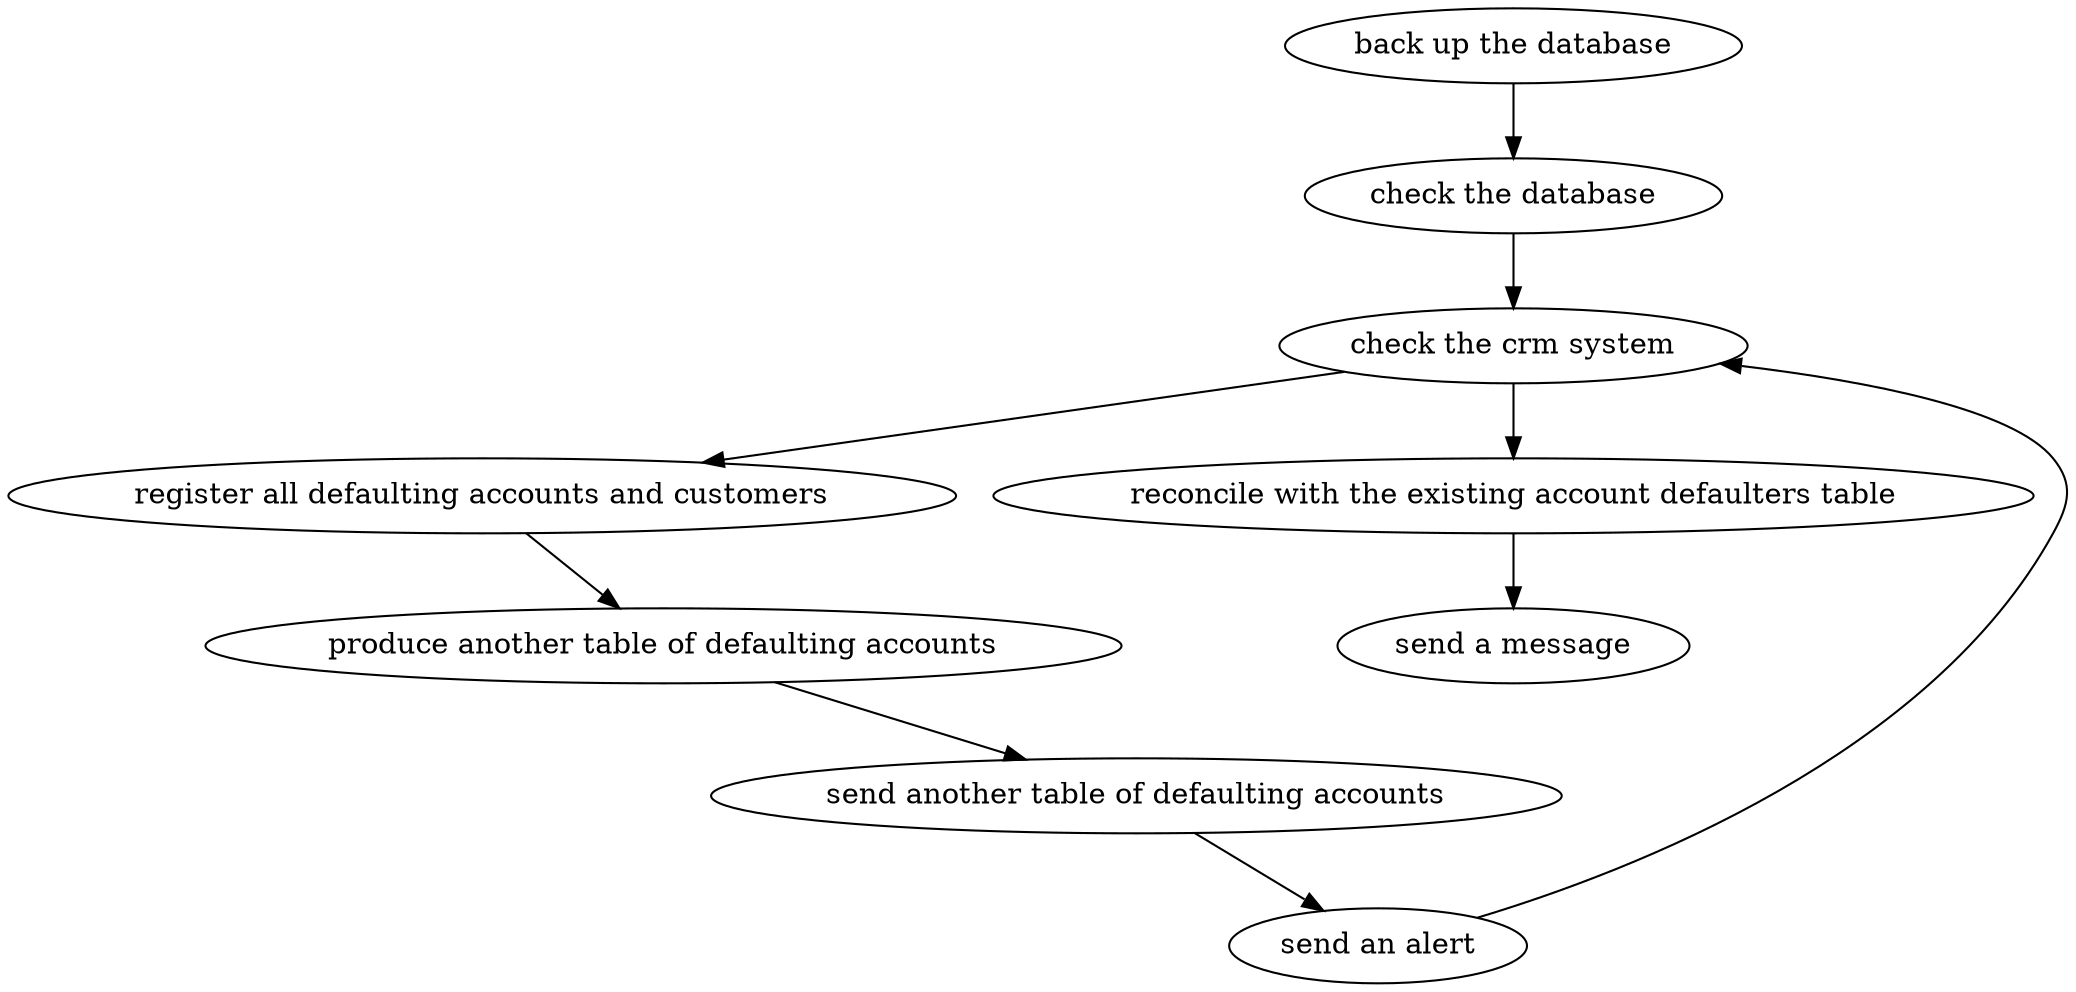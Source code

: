strict digraph "doc-9.1" {
	graph [name="doc-9.1"];
	"back up the database"	[attrs="{'type': 'Activity', 'label': 'back up the database'}"];
	"check the database"	[attrs="{'type': 'Activity', 'label': 'check the database'}"];
	"back up the database" -> "check the database"	[attrs="{'type': 'flow', 'label': 'flow'}"];
	"check the crm system"	[attrs="{'type': 'Activity', 'label': 'check the crm system'}"];
	"check the database" -> "check the crm system"	[attrs="{'type': 'flow', 'label': 'flow'}"];
	"register all defaulting accounts and customers"	[attrs="{'type': 'Activity', 'label': 'register all defaulting accounts and customers'}"];
	"check the crm system" -> "register all defaulting accounts and customers"	[attrs="{'type': 'flow', 'label': 'flow'}"];
	"reconcile with the existing account defaulters table"	[attrs="{'type': 'Activity', 'label': 'reconcile with the existing account defaulters table'}"];
	"check the crm system" -> "reconcile with the existing account defaulters table"	[attrs="{'type': 'flow', 'label': 'flow'}"];
	"produce another table of defaulting accounts"	[attrs="{'type': 'Activity', 'label': 'produce another table of defaulting accounts'}"];
	"register all defaulting accounts and customers" -> "produce another table of defaulting accounts"	[attrs="{'type': 'flow', 'label': 'flow'}"];
	"send another table of defaulting accounts"	[attrs="{'type': 'Activity', 'label': 'send another table of defaulting accounts'}"];
	"produce another table of defaulting accounts" -> "send another table of defaulting accounts"	[attrs="{'type': 'flow', 'label': 'flow'}"];
	"send an alert"	[attrs="{'type': 'Activity', 'label': 'send an alert'}"];
	"send another table of defaulting accounts" -> "send an alert"	[attrs="{'type': 'flow', 'label': 'flow'}"];
	"send an alert" -> "check the crm system"	[attrs="{'type': 'flow', 'label': 'flow'}"];
	"send a message"	[attrs="{'type': 'Activity', 'label': 'send a message'}"];
	"reconcile with the existing account defaulters table" -> "send a message"	[attrs="{'type': 'flow', 'label': 'flow'}"];
}
